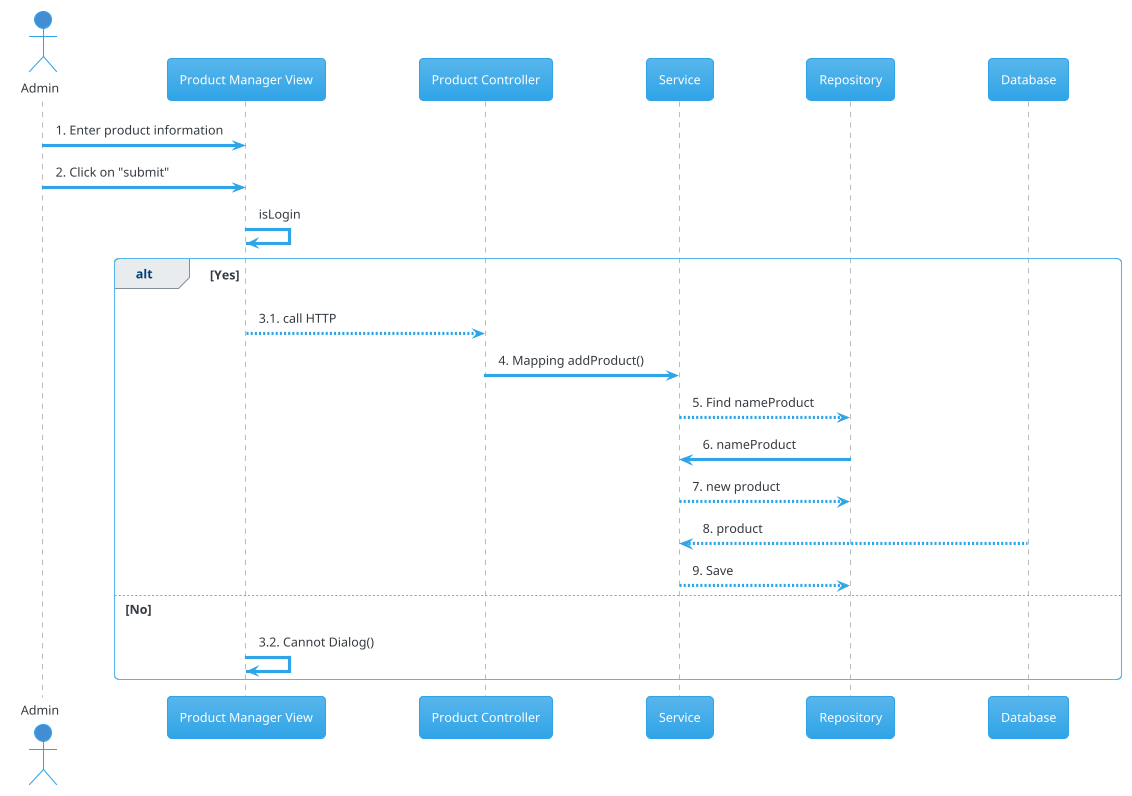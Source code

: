 @startuml
!theme cerulean
actor Admin #438dd5
participant "Product Manager View" as product_manager_view
participant "Product Controller" as product_controller

Admin -> product_manager_view :1. Enter product information
Admin -> product_manager_view :2. Click on "submit"
product_manager_view -> product_manager_view : isLogin

alt Yes
	product_manager_view --> product_controller :3.1. call HTTP
	product_controller -> Service :4. Mapping addProduct()
	Service --> Repository :5. Find nameProduct
	Repository -> Service :6. nameProduct
	Service --> Repository :7. new product
    Database --> Service :8. product
    Service --> Repository :9. Save
else No
	product_manager_view ->product_manager_view :3.2. Cannot Dialog()
end
@enduml
